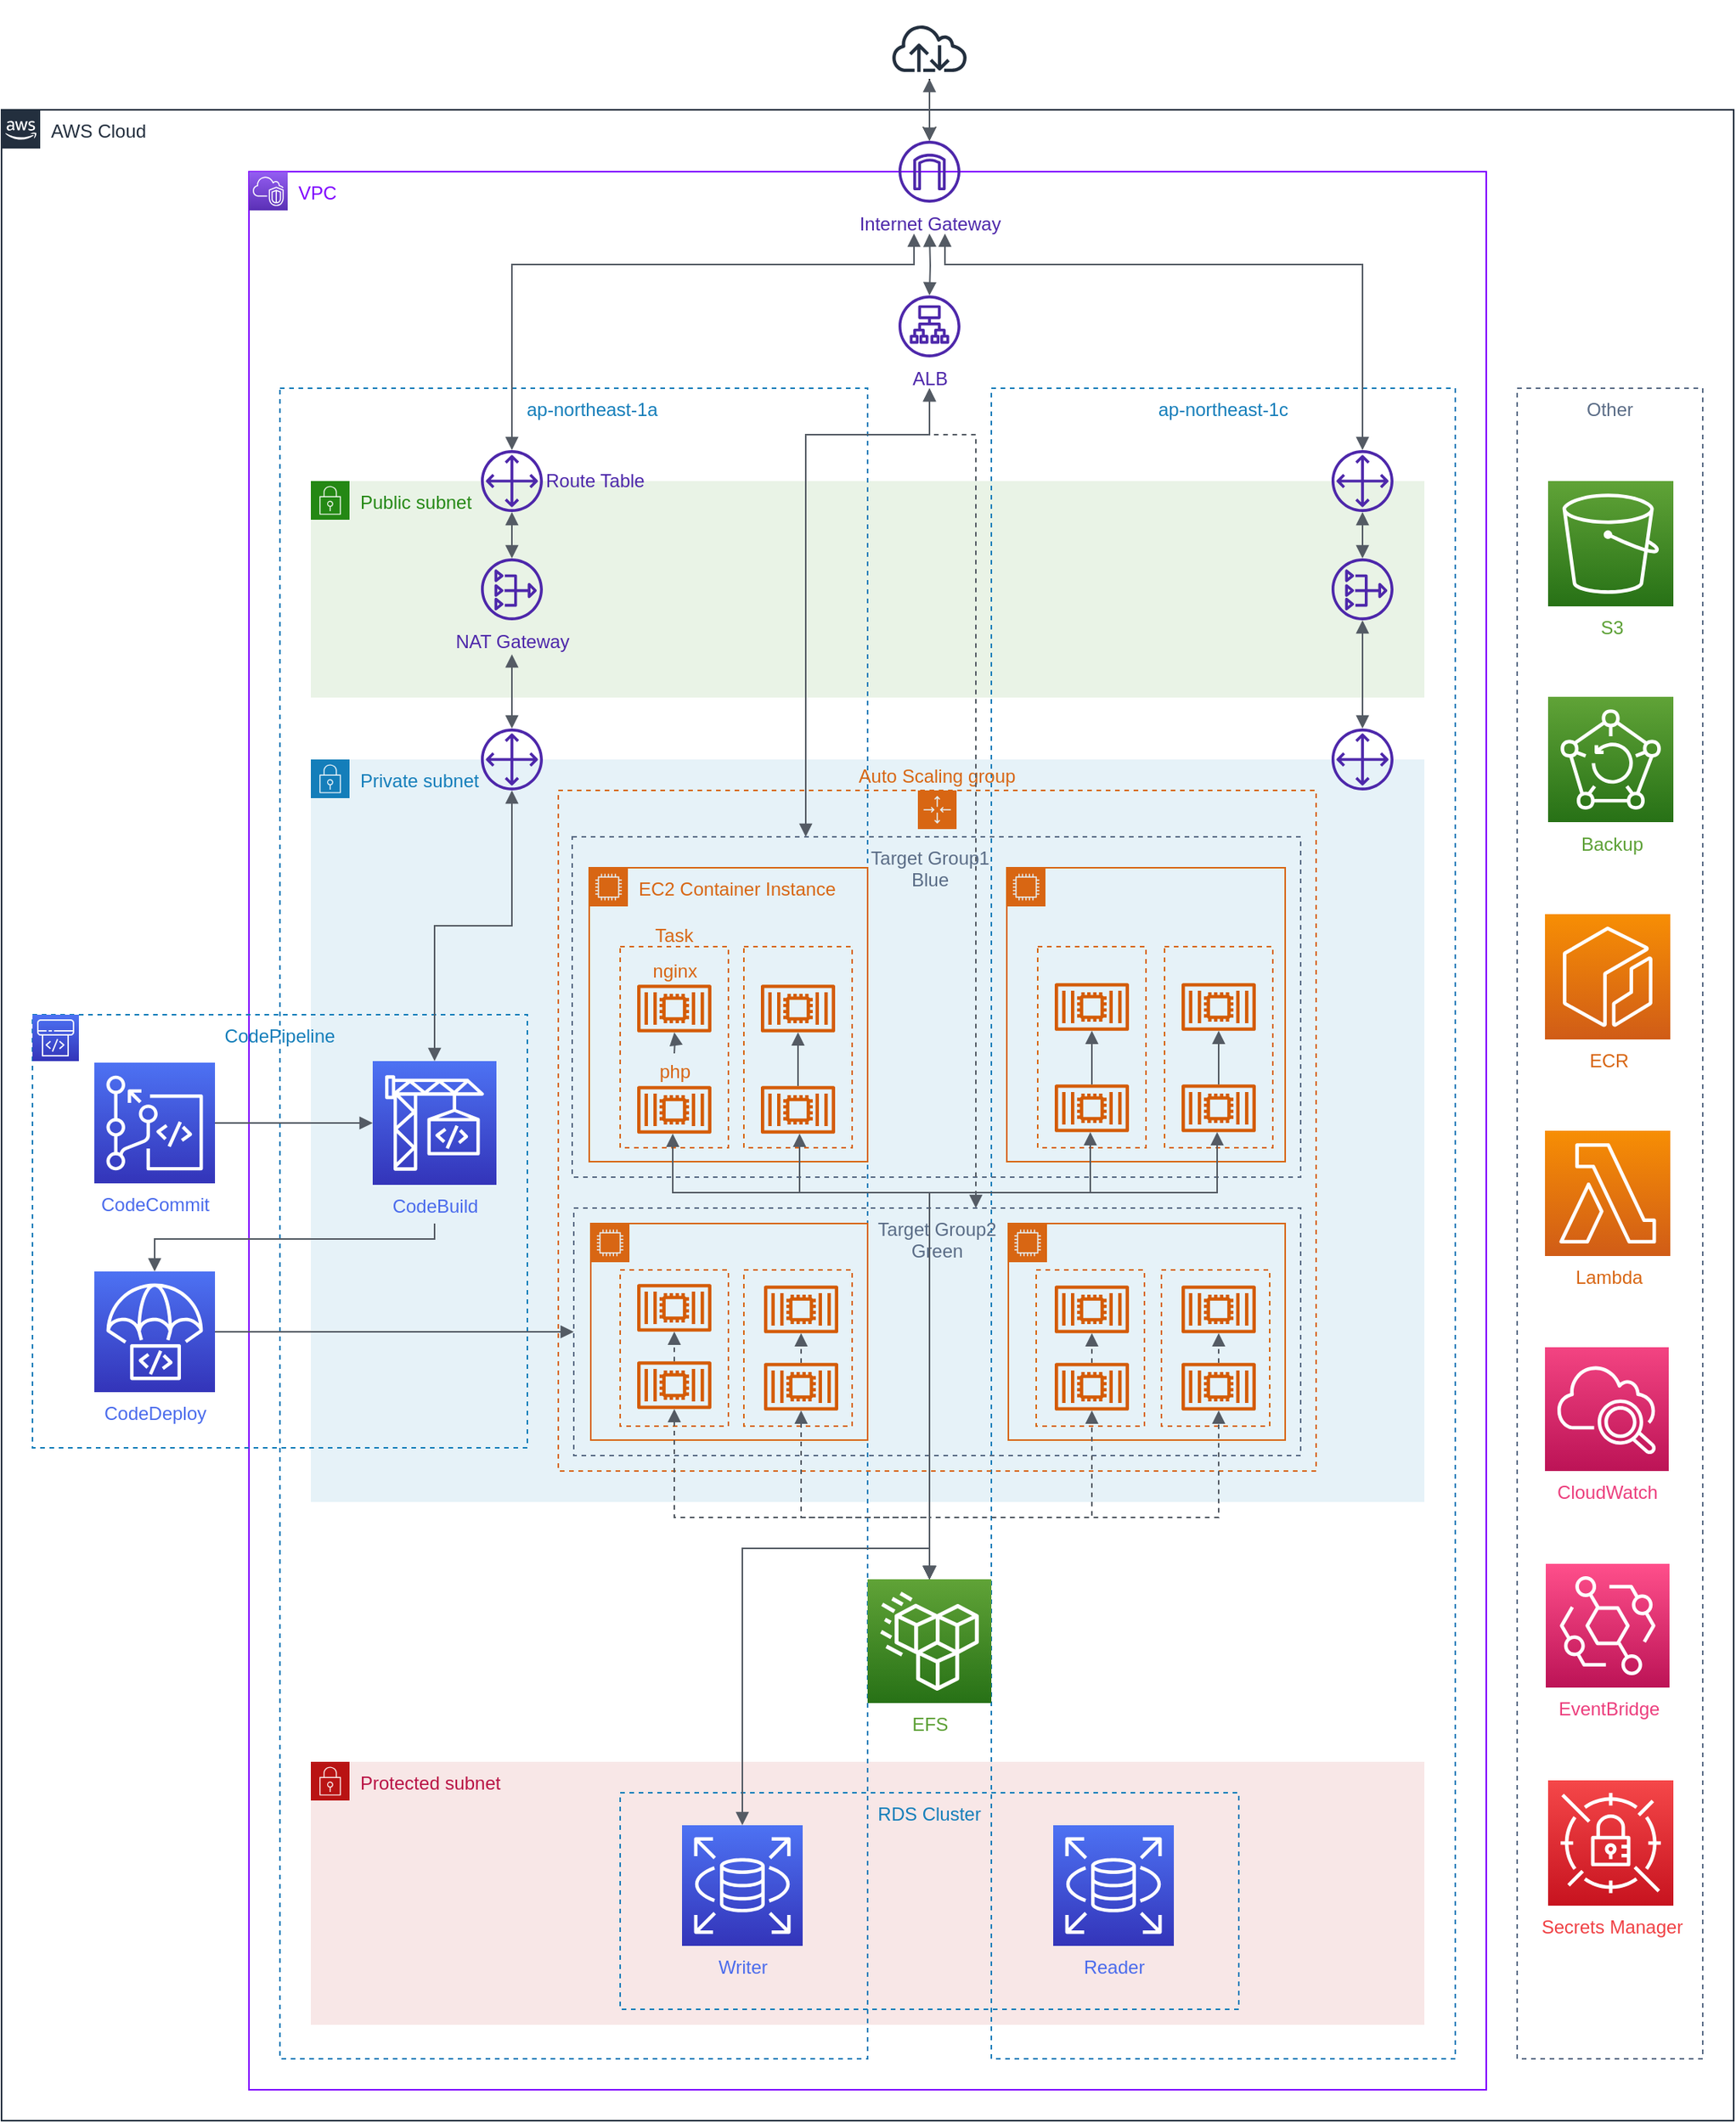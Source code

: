 <mxfile scale="5" border="5">
    <diagram id="7Xa9CpeqHqLi5vjzDkSQ" name="ページ1">
        <mxGraphModel dx="1933" dy="1187" grid="0" gridSize="10" guides="1" tooltips="1" connect="1" arrows="1" fold="1" page="1" pageScale="1" pageWidth="4681" pageHeight="3300" background="#ffffff" math="0" shadow="0">
            <root>
                <mxCell id="0"/>
                <mxCell id="1" parent="0"/>
                <mxCell id="2" value="AWS Cloud" style="points=[[0,0],[0.25,0],[0.5,0],[0.75,0],[1,0],[1,0.25],[1,0.5],[1,0.75],[1,1],[0.75,1],[0.5,1],[0.25,1],[0,1],[0,0.75],[0,0.5],[0,0.25]];outlineConnect=0;gradientColor=none;html=1;whiteSpace=wrap;fontSize=12;fontStyle=0;container=1;pointerEvents=0;collapsible=0;recursiveResize=0;shape=mxgraph.aws4.group;grIcon=mxgraph.aws4.group_aws_cloud_alt;strokeColor=#232F3E;fillColor=none;verticalAlign=top;align=left;spacingLeft=30;fontColor=#232F3E;dashed=0;" parent="1" vertex="1">
                    <mxGeometry x="40" y="140" width="1120" height="1300" as="geometry"/>
                </mxCell>
                <mxCell id="19" value="&lt;font color=&quot;#b91345&quot;&gt;Protected subnet&lt;/font&gt;" style="points=[[0,0],[0.25,0],[0.5,0],[0.75,0],[1,0],[1,0.25],[1,0.5],[1,0.75],[1,1],[0.75,1],[0.5,1],[0.25,1],[0,1],[0,0.75],[0,0.5],[0,0.25]];outlineConnect=0;gradientColor=none;html=1;whiteSpace=wrap;fontSize=12;fontStyle=0;container=1;pointerEvents=0;collapsible=0;recursiveResize=0;shape=mxgraph.aws4.group;grIcon=mxgraph.aws4.group_security_group;grStroke=0;strokeColor=#B91313;fillColor=#F8E7E7;verticalAlign=top;align=left;spacingLeft=30;fontColor=#147EBA;dashed=0;" parent="2" vertex="1">
                    <mxGeometry x="200" y="1068" width="720" height="170" as="geometry"/>
                </mxCell>
                <mxCell id="127" value="RDS Cluster" style="fillColor=none;strokeColor=#147EBA;dashed=1;verticalAlign=top;fontStyle=0;fontColor=#147EBA;" parent="19" vertex="1">
                    <mxGeometry x="200" y="20" width="400" height="140" as="geometry"/>
                </mxCell>
                <mxCell id="5" value="Private subnet" style="points=[[0,0],[0.25,0],[0.5,0],[0.75,0],[1,0],[1,0.25],[1,0.5],[1,0.75],[1,1],[0.75,1],[0.5,1],[0.25,1],[0,1],[0,0.75],[0,0.5],[0,0.25]];outlineConnect=0;gradientColor=none;html=1;whiteSpace=wrap;fontSize=12;fontStyle=0;container=1;pointerEvents=0;collapsible=0;recursiveResize=0;shape=mxgraph.aws4.group;grIcon=mxgraph.aws4.group_security_group;grStroke=0;strokeColor=#147EBA;fillColor=#E6F2F8;verticalAlign=top;align=left;spacingLeft=30;fontColor=#147EBA;dashed=0;" parent="2" vertex="1">
                    <mxGeometry x="200" y="420" width="720" height="480" as="geometry"/>
                </mxCell>
                <mxCell id="133" value="" style="sketch=0;outlineConnect=0;fontColor=#232F3E;gradientColor=none;fillColor=#4D27AA;strokeColor=none;dashed=0;verticalLabelPosition=middle;verticalAlign=middle;align=left;html=1;fontSize=12;fontStyle=0;aspect=fixed;pointerEvents=1;shape=mxgraph.aws4.customer_gateway;labelBackgroundColor=none;labelBorderColor=none;fillStyle=auto;labelPosition=right;" parent="5" vertex="1">
                    <mxGeometry x="660" y="-20" width="40" height="40" as="geometry"/>
                </mxCell>
                <mxCell id="6" value="Public subnet" style="points=[[0,0],[0.25,0],[0.5,0],[0.75,0],[1,0],[1,0.25],[1,0.5],[1,0.75],[1,1],[0.75,1],[0.5,1],[0.25,1],[0,1],[0,0.75],[0,0.5],[0,0.25]];outlineConnect=0;gradientColor=none;html=1;whiteSpace=wrap;fontSize=12;fontStyle=0;container=1;pointerEvents=0;collapsible=0;recursiveResize=0;shape=mxgraph.aws4.group;grIcon=mxgraph.aws4.group_security_group;grStroke=0;strokeColor=#248814;fillColor=#E9F3E6;verticalAlign=top;align=left;spacingLeft=30;fontColor=#248814;dashed=0;" parent="2" vertex="1">
                    <mxGeometry x="200" y="240" width="720" height="140" as="geometry"/>
                </mxCell>
                <mxCell id="33" value="&lt;font color=&quot;#4d27aa&quot;&gt;Route Table&lt;/font&gt;" style="sketch=0;outlineConnect=0;fontColor=#232F3E;gradientColor=none;fillColor=#4D27AA;strokeColor=none;dashed=0;verticalLabelPosition=middle;verticalAlign=middle;align=left;html=1;fontSize=12;fontStyle=0;aspect=fixed;pointerEvents=1;shape=mxgraph.aws4.customer_gateway;labelBackgroundColor=none;labelBorderColor=none;fillStyle=auto;labelPosition=right;" parent="6" vertex="1">
                    <mxGeometry x="110" y="-20" width="40" height="40" as="geometry"/>
                </mxCell>
                <mxCell id="14" value="&lt;font color=&quot;#4d27aa&quot;&gt;NAT Gateway&lt;/font&gt;" style="sketch=0;outlineConnect=0;fontColor=#232F3E;gradientColor=none;fillColor=#4D27AA;strokeColor=none;dashed=0;verticalLabelPosition=bottom;verticalAlign=top;align=center;html=1;fontSize=12;fontStyle=0;aspect=fixed;pointerEvents=1;shape=mxgraph.aws4.nat_gateway;" parent="6" vertex="1">
                    <mxGeometry x="110" y="50" width="40" height="40" as="geometry"/>
                </mxCell>
                <mxCell id="40" value="" style="edgeStyle=orthogonalEdgeStyle;html=1;endArrow=block;elbow=vertical;startArrow=block;startFill=1;endFill=1;strokeColor=#545B64;rounded=0;fontColor=#4D27AA;" parent="6" source="33" target="14" edge="1">
                    <mxGeometry width="100" relative="1" as="geometry">
                        <mxPoint x="220" y="70" as="sourcePoint"/>
                        <mxPoint x="320" y="70" as="targetPoint"/>
                    </mxGeometry>
                </mxCell>
                <mxCell id="3" value="         VPC" style="fillColor=none;strokeColor=#7F00FF;dashed=0;verticalAlign=top;fontStyle=0;fontColor=#7F00FF;align=left;" parent="2" vertex="1">
                    <mxGeometry x="160" y="40" width="800" height="1240" as="geometry"/>
                </mxCell>
                <mxCell id="109" value="CodePipeline" style="fillColor=none;strokeColor=#147EBA;dashed=1;verticalAlign=top;fontStyle=0;fontColor=#147EBA;" parent="2" vertex="1">
                    <mxGeometry x="20" y="585" width="320" height="280" as="geometry"/>
                </mxCell>
                <mxCell id="72" value="ap-northeast-1c" style="fillColor=none;strokeColor=#147EBA;dashed=1;verticalAlign=top;fontStyle=0;fontColor=#147EBA;" parent="2" vertex="1">
                    <mxGeometry x="640" y="180" width="300" height="1080" as="geometry"/>
                </mxCell>
                <mxCell id="10" value="ap-northeast-1a" style="fillColor=none;strokeColor=#147EBA;dashed=1;verticalAlign=top;fontStyle=0;fontColor=#147EBA;spacingRight=0;spacingLeft=24;" parent="2" vertex="1">
                    <mxGeometry x="180" y="180" width="380" height="1080" as="geometry"/>
                </mxCell>
                <mxCell id="142" value="Other" style="fillColor=none;strokeColor=#5A6C86;dashed=1;verticalAlign=top;fontStyle=0;fontColor=#5A6C86;" parent="2" vertex="1">
                    <mxGeometry x="980" y="180" width="120" height="1080" as="geometry"/>
                </mxCell>
                <mxCell id="4" value="" style="sketch=0;points=[[0,0,0],[0.25,0,0],[0.5,0,0],[0.75,0,0],[1,0,0],[0,1,0],[0.25,1,0],[0.5,1,0],[0.75,1,0],[1,1,0],[0,0.25,0],[0,0.5,0],[0,0.75,0],[1,0.25,0],[1,0.5,0],[1,0.75,0]];outlineConnect=0;fontColor=#232F3E;gradientColor=#945DF2;gradientDirection=north;fillColor=#5A30B5;strokeColor=#ffffff;dashed=0;verticalLabelPosition=bottom;verticalAlign=top;align=center;html=1;fontSize=12;fontStyle=0;aspect=fixed;shape=mxgraph.aws4.resourceIcon;resIcon=mxgraph.aws4.vpc;" parent="2" vertex="1">
                    <mxGeometry x="160" y="40" width="25" height="25" as="geometry"/>
                </mxCell>
                <mxCell id="25" value="&lt;font color=&quot;#4d27aa&quot;&gt;Internet Gateway&lt;/font&gt;" style="sketch=0;outlineConnect=0;fontColor=#232F3E;gradientColor=none;fillColor=#4D27AA;strokeColor=none;dashed=0;verticalLabelPosition=bottom;verticalAlign=top;align=center;html=1;fontSize=12;fontStyle=0;aspect=fixed;pointerEvents=1;shape=mxgraph.aws4.internet_gateway;labelBackgroundColor=none;labelBorderColor=none;fillStyle=auto;" parent="2" vertex="1">
                    <mxGeometry x="580" y="20" width="40" height="40" as="geometry"/>
                </mxCell>
                <mxCell id="48" value="&lt;font color=&quot;#4d27aa&quot;&gt;ALB&lt;/font&gt;" style="sketch=0;outlineConnect=0;fontColor=#232F3E;gradientColor=none;fillColor=#4D27AA;strokeColor=none;dashed=0;verticalLabelPosition=bottom;verticalAlign=top;align=center;html=1;fontSize=12;fontStyle=0;aspect=fixed;pointerEvents=1;shape=mxgraph.aws4.application_load_balancer;labelBackgroundColor=none;labelBorderColor=none;fillStyle=auto;" parent="2" vertex="1">
                    <mxGeometry x="580" y="120" width="40" height="40" as="geometry"/>
                </mxCell>
                <mxCell id="49" value="" style="edgeStyle=orthogonalEdgeStyle;html=1;endArrow=block;elbow=vertical;startArrow=block;startFill=1;endFill=1;strokeColor=#545B64;rounded=0;fontColor=#4D27AA;" parent="2" target="48" edge="1">
                    <mxGeometry width="100" relative="1" as="geometry">
                        <mxPoint x="600" y="80" as="sourcePoint"/>
                        <mxPoint x="570" y="120" as="targetPoint"/>
                    </mxGeometry>
                </mxCell>
                <mxCell id="50" value="" style="edgeStyle=orthogonalEdgeStyle;html=1;endArrow=block;elbow=vertical;startArrow=block;startFill=1;endFill=1;strokeColor=#545B64;rounded=0;fontColor=#4D27AA;" parent="2" source="33" edge="1">
                    <mxGeometry width="100" relative="1" as="geometry">
                        <mxPoint x="320" y="200" as="sourcePoint"/>
                        <mxPoint x="590" y="80" as="targetPoint"/>
                        <Array as="points">
                            <mxPoint x="330" y="100"/>
                            <mxPoint x="590" y="100"/>
                        </Array>
                    </mxGeometry>
                </mxCell>
                <mxCell id="35" value="" style="sketch=0;outlineConnect=0;fontColor=#232F3E;gradientColor=none;fillColor=#4D27AA;strokeColor=none;dashed=0;verticalLabelPosition=middle;verticalAlign=middle;align=left;html=1;fontSize=12;fontStyle=0;aspect=fixed;pointerEvents=1;shape=mxgraph.aws4.customer_gateway;labelBackgroundColor=none;labelBorderColor=none;fillStyle=auto;labelPosition=right;" parent="2" vertex="1">
                    <mxGeometry x="310" y="400" width="40" height="40" as="geometry"/>
                </mxCell>
                <mxCell id="38" value="" style="edgeStyle=orthogonalEdgeStyle;html=1;endArrow=block;elbow=vertical;startArrow=block;startFill=1;endFill=1;strokeColor=#545B64;rounded=0;fontColor=#4D27AA;" parent="2" source="35" edge="1">
                    <mxGeometry width="100" relative="1" as="geometry">
                        <mxPoint x="330" y="414" as="sourcePoint"/>
                        <mxPoint x="330" y="352" as="targetPoint"/>
                    </mxGeometry>
                </mxCell>
                <mxCell id="53" value="" style="edgeStyle=orthogonalEdgeStyle;html=1;endArrow=block;elbow=vertical;startArrow=block;startFill=1;endFill=1;strokeColor=#545B64;rounded=0;fontColor=#4D27AA;exitX=0.5;exitY=0;exitDx=0;exitDy=0;exitPerimeter=0;" parent="2" source="52" target="35" edge="1">
                    <mxGeometry width="100" relative="1" as="geometry">
                        <mxPoint x="114" y="470" as="sourcePoint"/>
                        <mxPoint x="294" y="440" as="targetPoint"/>
                    </mxGeometry>
                </mxCell>
                <mxCell id="62" value="&lt;font color=&quot;#5ca035&quot;&gt;EFS&lt;/font&gt;" style="sketch=0;points=[[0,0,0],[0.25,0,0],[0.5,0,0],[0.75,0,0],[1,0,0],[0,1,0],[0.25,1,0],[0.5,1,0],[0.75,1,0],[1,1,0],[0,0.25,0],[0,0.5,0],[0,0.75,0],[1,0.25,0],[1,0.5,0],[1,0.75,0]];outlineConnect=0;fontColor=#232F3E;gradientColor=#60A337;gradientDirection=north;fillColor=#277116;strokeColor=#ffffff;dashed=0;verticalLabelPosition=bottom;verticalAlign=top;align=center;html=1;fontSize=12;fontStyle=0;aspect=fixed;shape=mxgraph.aws4.resourceIcon;resIcon=mxgraph.aws4.efs_standard;labelBackgroundColor=none;labelBorderColor=none;fillStyle=auto;" parent="2" vertex="1">
                    <mxGeometry x="560" y="950" width="80" height="80" as="geometry"/>
                </mxCell>
                <mxCell id="83" value="Auto Scaling group" style="points=[[0,0],[0.25,0],[0.5,0],[0.75,0],[1,0],[1,0.25],[1,0.5],[1,0.75],[1,1],[0.75,1],[0.5,1],[0.25,1],[0,1],[0,0.75],[0,0.5],[0,0.25]];outlineConnect=0;gradientColor=none;html=1;whiteSpace=wrap;fontSize=12;fontStyle=0;container=1;pointerEvents=0;collapsible=0;recursiveResize=0;shape=mxgraph.aws4.groupCenter;grIcon=mxgraph.aws4.group_auto_scaling_group;grStroke=1;strokeColor=#D86613;fillColor=none;verticalAlign=bottom;align=center;fontColor=#D86613;dashed=1;spacingTop=25;labelPosition=center;verticalLabelPosition=top;" parent="2" vertex="1">
                    <mxGeometry x="360" y="440" width="490" height="440" as="geometry"/>
                </mxCell>
                <mxCell id="93" value="Target Group1&#10;Blue" style="fillColor=none;strokeColor=#5A6C86;dashed=1;verticalAlign=top;fontStyle=0;fontColor=#5A6C86;spacingLeft=0;spacingRight=8;" parent="83" vertex="1">
                    <mxGeometry x="9" y="30" width="471" height="220" as="geometry"/>
                </mxCell>
                <mxCell id="95" value="" style="points=[[0,0],[0.25,0],[0.5,0],[0.75,0],[1,0],[1,0.25],[1,0.5],[1,0.75],[1,1],[0.75,1],[0.5,1],[0.25,1],[0,1],[0,0.75],[0,0.5],[0,0.25]];outlineConnect=0;gradientColor=none;html=1;whiteSpace=wrap;fontSize=12;fontStyle=0;container=1;pointerEvents=0;collapsible=0;recursiveResize=0;shape=mxgraph.aws4.group;grIcon=mxgraph.aws4.group_ec2_instance_contents;strokeColor=#D86613;fillColor=none;verticalAlign=top;align=left;spacingLeft=30;fontColor=#D86613;dashed=0;labelBackgroundColor=none;labelBorderColor=none;fillStyle=auto;" parent="83" vertex="1">
                    <mxGeometry x="290" y="50" width="180" height="190" as="geometry"/>
                </mxCell>
                <mxCell id="183" value="" style="fillColor=none;strokeColor=#d86613;dashed=1;verticalAlign=top;fontStyle=0;fontColor=#d86613;" parent="95" vertex="1">
                    <mxGeometry x="102" y="51" width="70" height="130" as="geometry"/>
                </mxCell>
                <mxCell id="96" value="" style="sketch=0;outlineConnect=0;fontColor=#232F3E;gradientColor=none;fillColor=#D45B07;strokeColor=none;dashed=0;verticalLabelPosition=bottom;verticalAlign=top;align=center;html=1;fontSize=12;fontStyle=0;aspect=fixed;pointerEvents=1;shape=mxgraph.aws4.container_2;labelBackgroundColor=none;labelBorderColor=none;fillStyle=auto;" parent="95" vertex="1">
                    <mxGeometry x="113" y="140" width="48" height="31" as="geometry"/>
                </mxCell>
                <mxCell id="164" value="" style="fillColor=none;strokeColor=#d86613;dashed=1;verticalAlign=top;fontStyle=0;fontColor=#d86613;" parent="95" vertex="1">
                    <mxGeometry x="20" y="51" width="70" height="130" as="geometry"/>
                </mxCell>
                <mxCell id="97" value="" style="sketch=0;outlineConnect=0;fontColor=#232F3E;gradientColor=none;fillColor=#D45B07;strokeColor=none;dashed=0;verticalLabelPosition=bottom;verticalAlign=top;align=center;html=1;fontSize=12;fontStyle=0;aspect=fixed;pointerEvents=1;shape=mxgraph.aws4.container_2;labelBackgroundColor=none;labelBorderColor=none;fillStyle=auto;" parent="95" vertex="1">
                    <mxGeometry x="31" y="140" width="48" height="31" as="geometry"/>
                </mxCell>
                <mxCell id="99" value="Target Group2&#10;Green" style="fillColor=none;strokeColor=#5A6C86;dashed=1;verticalAlign=top;fontStyle=0;fontColor=#5A6C86;" parent="83" vertex="1">
                    <mxGeometry x="10" y="270" width="470" height="160" as="geometry"/>
                </mxCell>
                <mxCell id="103" value="" style="points=[[0,0],[0.25,0],[0.5,0],[0.75,0],[1,0],[1,0.25],[1,0.5],[1,0.75],[1,1],[0.75,1],[0.5,1],[0.25,1],[0,1],[0,0.75],[0,0.5],[0,0.25]];outlineConnect=0;gradientColor=none;html=1;whiteSpace=wrap;fontSize=12;fontStyle=0;container=1;pointerEvents=0;collapsible=0;recursiveResize=0;shape=mxgraph.aws4.group;grIcon=mxgraph.aws4.group_ec2_instance_contents;strokeColor=#D86613;fillColor=none;verticalAlign=top;align=left;spacingLeft=30;fontColor=#D86613;dashed=0;labelBackgroundColor=none;labelBorderColor=none;fillStyle=auto;" parent="83" vertex="1">
                    <mxGeometry x="291" y="280" width="179" height="140" as="geometry"/>
                </mxCell>
                <mxCell id="154" value="" style="fillColor=none;strokeColor=#d86613;dashed=1;verticalAlign=top;fontStyle=0;fontColor=#d86613;" parent="103" vertex="1">
                    <mxGeometry x="18" y="30" width="70" height="101" as="geometry"/>
                </mxCell>
                <mxCell id="155" value="" style="fillColor=none;strokeColor=#d86613;dashed=1;verticalAlign=top;fontStyle=0;fontColor=#d86613;" parent="103" vertex="1">
                    <mxGeometry x="99" y="30" width="70" height="101" as="geometry"/>
                </mxCell>
                <mxCell id="84" value="EC2 Container Instance" style="points=[[0,0],[0.25,0],[0.5,0],[0.75,0],[1,0],[1,0.25],[1,0.5],[1,0.75],[1,1],[0.75,1],[0.5,1],[0.25,1],[0,1],[0,0.75],[0,0.5],[0,0.25]];outlineConnect=0;gradientColor=none;html=1;whiteSpace=wrap;fontSize=12;fontStyle=0;container=1;pointerEvents=0;collapsible=0;recursiveResize=0;shape=mxgraph.aws4.group;grIcon=mxgraph.aws4.group_ec2_instance_contents;strokeColor=#D86613;fillColor=none;verticalAlign=top;align=left;spacingLeft=30;fontColor=#D86613;dashed=0;labelBackgroundColor=none;labelBorderColor=none;fillStyle=auto;" parent="83" vertex="1">
                    <mxGeometry x="20" y="50" width="180" height="190" as="geometry"/>
                </mxCell>
                <mxCell id="158" value="" style="fillColor=none;strokeColor=#d86613;dashed=1;verticalAlign=top;fontStyle=0;fontColor=#d86613;" parent="84" vertex="1">
                    <mxGeometry x="100" y="51" width="70" height="130" as="geometry"/>
                </mxCell>
                <mxCell id="156" value="Task" style="fillColor=none;strokeColor=#d86613;dashed=1;verticalAlign=bottom;fontStyle=0;fontColor=#d86613;spacing=0;labelPosition=center;verticalLabelPosition=top;align=center;" parent="84" vertex="1">
                    <mxGeometry x="20" y="51" width="70" height="130" as="geometry"/>
                </mxCell>
                <mxCell id="86" value="&lt;div style=&quot;text-align: left;&quot;&gt;&lt;span style=&quot;background-color: initial;&quot;&gt;&lt;font color=&quot;#d86613&quot;&gt;php&lt;/font&gt;&lt;/span&gt;&lt;/div&gt;" style="sketch=0;outlineConnect=0;fontColor=#232F3E;gradientColor=none;fillColor=#D45B07;strokeColor=none;dashed=0;verticalLabelPosition=top;verticalAlign=bottom;align=center;html=1;fontSize=12;fontStyle=0;aspect=fixed;pointerEvents=1;shape=mxgraph.aws4.container_2;labelBackgroundColor=none;labelBorderColor=none;fillStyle=auto;labelPosition=center;" parent="84" vertex="1">
                    <mxGeometry x="31" y="141" width="48" height="31" as="geometry"/>
                </mxCell>
                <mxCell id="157" value="&lt;div style=&quot;text-align: left;&quot;&gt;&lt;span style=&quot;background-color: initial;&quot;&gt;&lt;font color=&quot;#d86613&quot;&gt;nginx&lt;/font&gt;&lt;/span&gt;&lt;/div&gt;" style="sketch=0;outlineConnect=0;fontColor=#232F3E;gradientColor=none;fillColor=#D45B07;strokeColor=none;dashed=0;verticalLabelPosition=top;verticalAlign=bottom;align=center;html=1;fontSize=12;fontStyle=0;aspect=fixed;pointerEvents=1;shape=mxgraph.aws4.container_2;labelBackgroundColor=none;labelBorderColor=none;fillStyle=auto;labelPosition=center;" parent="84" vertex="1">
                    <mxGeometry x="31" y="75.5" width="48" height="31" as="geometry"/>
                </mxCell>
                <mxCell id="85" value="" style="sketch=0;outlineConnect=0;fontColor=#232F3E;gradientColor=none;fillColor=#D45B07;strokeColor=none;dashed=0;verticalLabelPosition=bottom;verticalAlign=top;align=center;html=1;fontSize=12;fontStyle=0;aspect=fixed;pointerEvents=1;shape=mxgraph.aws4.container_2;labelBackgroundColor=none;labelBorderColor=none;fillStyle=auto;" parent="84" vertex="1">
                    <mxGeometry x="111" y="141" width="48" height="31" as="geometry"/>
                </mxCell>
                <mxCell id="159" value="" style="edgeStyle=orthogonalEdgeStyle;html=1;endArrow=block;elbow=vertical;startArrow=none;endFill=1;strokeColor=#545B64;rounded=0;fontColor=#d86613;" parent="84" target="157" edge="1">
                    <mxGeometry width="100" relative="1" as="geometry">
                        <mxPoint x="55" y="120" as="sourcePoint"/>
                        <mxPoint x="-80" y="460" as="targetPoint"/>
                    </mxGeometry>
                </mxCell>
                <mxCell id="160" value="" style="sketch=0;outlineConnect=0;fontColor=#232F3E;gradientColor=none;fillColor=#D45B07;strokeColor=none;dashed=0;verticalLabelPosition=bottom;verticalAlign=top;align=center;html=1;fontSize=12;fontStyle=0;aspect=fixed;pointerEvents=1;shape=mxgraph.aws4.container_2;labelBackgroundColor=none;labelBorderColor=none;fillStyle=auto;" parent="84" vertex="1">
                    <mxGeometry x="111" y="75.5" width="48" height="31" as="geometry"/>
                </mxCell>
                <mxCell id="162" value="" style="edgeStyle=orthogonalEdgeStyle;html=1;endArrow=block;elbow=vertical;startArrow=none;endFill=1;strokeColor=#545B64;rounded=0;fontColor=#d86613;" parent="84" source="85" target="160" edge="1">
                    <mxGeometry width="100" relative="1" as="geometry">
                        <mxPoint x="-100" y="460" as="sourcePoint"/>
                        <mxPoint y="460" as="targetPoint"/>
                    </mxGeometry>
                </mxCell>
                <mxCell id="100" value="" style="points=[[0,0],[0.25,0],[0.5,0],[0.75,0],[1,0],[1,0.25],[1,0.5],[1,0.75],[1,1],[0.75,1],[0.5,1],[0.25,1],[0,1],[0,0.75],[0,0.5],[0,0.25]];outlineConnect=0;gradientColor=none;html=1;whiteSpace=wrap;fontSize=12;fontStyle=0;container=1;pointerEvents=0;collapsible=0;recursiveResize=0;shape=mxgraph.aws4.group;grIcon=mxgraph.aws4.group_ec2_instance_contents;strokeColor=#D86613;fillColor=none;verticalAlign=top;align=left;spacingLeft=30;fontColor=#D86613;dashed=0;labelBackgroundColor=none;labelBorderColor=none;fillStyle=auto;" parent="83" vertex="1">
                    <mxGeometry x="21" y="280" width="179" height="140" as="geometry"/>
                </mxCell>
                <mxCell id="153" value="" style="fillColor=none;strokeColor=#d86613;dashed=1;verticalAlign=top;fontStyle=0;fontColor=#d86613;" parent="100" vertex="1">
                    <mxGeometry x="99" y="30" width="70" height="101" as="geometry"/>
                </mxCell>
                <mxCell id="101" value="" style="sketch=0;outlineConnect=0;fontColor=#232F3E;gradientColor=none;fillColor=#D45B07;strokeColor=none;dashed=0;verticalLabelPosition=bottom;verticalAlign=top;align=center;html=1;fontSize=12;fontStyle=0;aspect=fixed;pointerEvents=1;shape=mxgraph.aws4.container_2;labelBackgroundColor=none;labelBorderColor=none;fillStyle=auto;" parent="83" vertex="1">
                    <mxGeometry x="133" y="370" width="48" height="31" as="geometry"/>
                </mxCell>
                <mxCell id="148" value="" style="sketch=0;outlineConnect=0;fontColor=#232F3E;gradientColor=none;fillColor=#D45B07;strokeColor=none;dashed=0;verticalLabelPosition=bottom;verticalAlign=top;align=center;html=1;fontSize=12;fontStyle=0;aspect=fixed;pointerEvents=1;shape=mxgraph.aws4.container_2;labelBackgroundColor=none;labelBorderColor=none;fillStyle=auto;" parent="83" vertex="1">
                    <mxGeometry x="133" y="320" width="48" height="31" as="geometry"/>
                </mxCell>
                <mxCell id="150" value="" style="edgeStyle=orthogonalEdgeStyle;html=1;endArrow=block;elbow=vertical;startArrow=none;endFill=1;strokeColor=#545B64;rounded=0;dashed=1;fontColor=#d86613;" parent="83" source="101" target="148" edge="1">
                    <mxGeometry width="100" relative="1" as="geometry">
                        <mxPoint x="50" y="490" as="sourcePoint"/>
                        <mxPoint x="150" y="490" as="targetPoint"/>
                    </mxGeometry>
                </mxCell>
                <mxCell id="146" value="" style="sketch=0;outlineConnect=0;fontColor=#232F3E;gradientColor=none;fillColor=#D45B07;strokeColor=none;dashed=0;verticalLabelPosition=bottom;verticalAlign=top;align=center;html=1;fontSize=12;fontStyle=0;aspect=fixed;pointerEvents=1;shape=mxgraph.aws4.container_2;labelBackgroundColor=none;labelBorderColor=none;fillStyle=auto;" parent="83" vertex="1">
                    <mxGeometry x="321" y="320" width="48" height="31" as="geometry"/>
                </mxCell>
                <mxCell id="105" value="" style="sketch=0;outlineConnect=0;fontColor=#232F3E;gradientColor=none;fillColor=#D45B07;strokeColor=none;dashed=0;verticalLabelPosition=bottom;verticalAlign=top;align=center;html=1;fontSize=12;fontStyle=0;aspect=fixed;pointerEvents=1;shape=mxgraph.aws4.container_2;labelBackgroundColor=none;labelBorderColor=none;fillStyle=auto;" parent="83" vertex="1">
                    <mxGeometry x="321" y="370" width="48" height="31" as="geometry"/>
                </mxCell>
                <mxCell id="145" value="" style="sketch=0;outlineConnect=0;fontColor=#232F3E;gradientColor=none;fillColor=#D45B07;strokeColor=none;dashed=0;verticalLabelPosition=bottom;verticalAlign=top;align=center;html=1;fontSize=12;fontStyle=0;aspect=fixed;pointerEvents=1;shape=mxgraph.aws4.container_2;labelBackgroundColor=none;labelBorderColor=none;fillStyle=auto;" parent="83" vertex="1">
                    <mxGeometry x="403" y="320" width="48" height="31" as="geometry"/>
                </mxCell>
                <mxCell id="104" value="" style="sketch=0;outlineConnect=0;fontColor=#232F3E;gradientColor=none;fillColor=#D45B07;strokeColor=none;dashed=0;verticalLabelPosition=bottom;verticalAlign=top;align=center;html=1;fontSize=12;fontStyle=0;aspect=fixed;pointerEvents=1;shape=mxgraph.aws4.container_2;labelBackgroundColor=none;labelBorderColor=none;fillStyle=auto;" parent="83" vertex="1">
                    <mxGeometry x="403" y="370" width="48" height="31" as="geometry"/>
                </mxCell>
                <mxCell id="151" value="" style="edgeStyle=orthogonalEdgeStyle;html=1;endArrow=block;elbow=vertical;startArrow=none;endFill=1;strokeColor=#545B64;rounded=0;dashed=1;fontColor=#d86613;" parent="83" source="105" target="146" edge="1">
                    <mxGeometry width="100" relative="1" as="geometry">
                        <mxPoint x="330" y="520" as="sourcePoint"/>
                        <mxPoint x="430" y="520" as="targetPoint"/>
                    </mxGeometry>
                </mxCell>
                <mxCell id="152" value="" style="edgeStyle=orthogonalEdgeStyle;html=1;endArrow=block;elbow=vertical;startArrow=none;endFill=1;strokeColor=#545B64;rounded=0;dashed=1;fontColor=#d86613;" parent="83" source="104" target="145" edge="1">
                    <mxGeometry width="100" relative="1" as="geometry">
                        <mxPoint x="330" y="490" as="sourcePoint"/>
                        <mxPoint x="430" y="490" as="targetPoint"/>
                    </mxGeometry>
                </mxCell>
                <mxCell id="144" value="" style="fillColor=none;strokeColor=#d86613;dashed=1;verticalAlign=top;fontStyle=0;fontColor=#d86613;" parent="83" vertex="1">
                    <mxGeometry x="40" y="310" width="70" height="101" as="geometry"/>
                </mxCell>
                <mxCell id="147" value="" style="sketch=0;outlineConnect=0;fontColor=#232F3E;gradientColor=none;fillColor=#D45B07;strokeColor=none;dashed=0;verticalLabelPosition=bottom;verticalAlign=top;align=center;html=1;fontSize=12;fontStyle=0;aspect=fixed;pointerEvents=1;shape=mxgraph.aws4.container_2;labelBackgroundColor=none;labelBorderColor=none;fillStyle=auto;" parent="83" vertex="1">
                    <mxGeometry x="51" y="319" width="48" height="31" as="geometry"/>
                </mxCell>
                <mxCell id="102" value="" style="sketch=0;outlineConnect=0;fontColor=#232F3E;gradientColor=none;fillColor=#D45B07;strokeColor=none;dashed=0;verticalLabelPosition=bottom;verticalAlign=top;align=center;html=1;fontSize=12;fontStyle=0;aspect=fixed;pointerEvents=1;shape=mxgraph.aws4.container_2;labelBackgroundColor=none;labelBorderColor=none;fillStyle=auto;" parent="83" vertex="1">
                    <mxGeometry x="51" y="369" width="48" height="31" as="geometry"/>
                </mxCell>
                <mxCell id="149" value="" style="edgeStyle=orthogonalEdgeStyle;html=1;endArrow=block;elbow=vertical;startArrow=none;endFill=1;strokeColor=#545B64;rounded=0;fontColor=#d86613;dashed=1;" parent="83" source="102" target="147" edge="1">
                    <mxGeometry width="100" relative="1" as="geometry">
                        <mxPoint y="570" as="sourcePoint"/>
                        <mxPoint x="100" y="570" as="targetPoint"/>
                    </mxGeometry>
                </mxCell>
                <mxCell id="163" value="" style="sketch=0;outlineConnect=0;fontColor=#232F3E;gradientColor=none;fillColor=#D45B07;strokeColor=none;dashed=0;verticalLabelPosition=bottom;verticalAlign=top;align=center;html=1;fontSize=12;fontStyle=0;aspect=fixed;pointerEvents=1;shape=mxgraph.aws4.container_2;labelBackgroundColor=none;labelBorderColor=none;fillStyle=auto;" parent="83" vertex="1">
                    <mxGeometry x="321" y="124.5" width="48" height="31" as="geometry"/>
                </mxCell>
                <mxCell id="166" value="" style="edgeStyle=orthogonalEdgeStyle;html=1;endArrow=block;elbow=vertical;startArrow=none;endFill=1;strokeColor=#545B64;rounded=0;fontColor=#d86613;" parent="83" source="97" target="163" edge="1">
                    <mxGeometry width="100" relative="1" as="geometry">
                        <mxPoint x="830" y="260" as="sourcePoint"/>
                        <mxPoint x="930" y="260" as="targetPoint"/>
                    </mxGeometry>
                </mxCell>
                <mxCell id="184" value="" style="sketch=0;outlineConnect=0;fontColor=#232F3E;gradientColor=none;fillColor=#D45B07;strokeColor=none;dashed=0;verticalLabelPosition=bottom;verticalAlign=top;align=center;html=1;fontSize=12;fontStyle=0;aspect=fixed;pointerEvents=1;shape=mxgraph.aws4.container_2;labelBackgroundColor=none;labelBorderColor=none;fillStyle=auto;" parent="83" vertex="1">
                    <mxGeometry x="403" y="124.5" width="48" height="31" as="geometry"/>
                </mxCell>
                <mxCell id="168" value="" style="edgeStyle=orthogonalEdgeStyle;html=1;endArrow=block;elbow=vertical;startArrow=none;endFill=1;strokeColor=#545B64;rounded=0;fontColor=#d86613;" parent="83" source="96" target="184" edge="1">
                    <mxGeometry width="100" relative="1" as="geometry">
                        <mxPoint x="1000" y="220" as="sourcePoint"/>
                        <mxPoint x="427" y="160.41" as="targetPoint"/>
                    </mxGeometry>
                </mxCell>
                <mxCell id="52" value="&lt;span style=&quot;color: rgb(74, 107, 236);&quot;&gt;CodeBuild&lt;/span&gt;" style="sketch=0;points=[[0,0,0],[0.25,0,0],[0.5,0,0],[0.75,0,0],[1,0,0],[0,1,0],[0.25,1,0],[0.5,1,0],[0.75,1,0],[1,1,0],[0,0.25,0],[0,0.5,0],[0,0.75,0],[1,0.25,0],[1,0.5,0],[1,0.75,0]];outlineConnect=0;fontColor=#232F3E;gradientColor=#4D72F3;gradientDirection=north;fillColor=#3334B9;strokeColor=#ffffff;dashed=0;verticalLabelPosition=bottom;verticalAlign=top;align=center;html=1;fontSize=12;fontStyle=0;aspect=fixed;shape=mxgraph.aws4.resourceIcon;resIcon=mxgraph.aws4.codebuild;labelBackgroundColor=none;labelBorderColor=none;fillStyle=auto;" parent="2" vertex="1">
                    <mxGeometry x="240" y="615" width="80" height="80" as="geometry"/>
                </mxCell>
                <mxCell id="51" value="" style="edgeStyle=orthogonalEdgeStyle;html=1;endArrow=block;elbow=vertical;startArrow=block;startFill=1;endFill=1;strokeColor=#545B64;rounded=0;fontColor=#4D27AA;" parent="2" source="93" edge="1">
                    <mxGeometry width="100" relative="1" as="geometry">
                        <mxPoint x="460" y="610" as="sourcePoint"/>
                        <mxPoint x="600" y="180" as="targetPoint"/>
                        <Array as="points">
                            <mxPoint x="520" y="210"/>
                            <mxPoint x="600" y="210"/>
                        </Array>
                    </mxGeometry>
                </mxCell>
                <mxCell id="107" value="&lt;font color=&quot;#4a6bec&quot;&gt;CodeCommit&lt;/font&gt;" style="sketch=0;points=[[0,0,0],[0.25,0,0],[0.5,0,0],[0.75,0,0],[1,0,0],[0,1,0],[0.25,1,0],[0.5,1,0],[0.75,1,0],[1,1,0],[0,0.25,0],[0,0.5,0],[0,0.75,0],[1,0.25,0],[1,0.5,0],[1,0.75,0]];outlineConnect=0;fontColor=#232F3E;gradientColor=#4D72F3;gradientDirection=north;fillColor=#3334B9;strokeColor=#ffffff;dashed=0;verticalLabelPosition=bottom;verticalAlign=top;align=center;html=1;fontSize=12;fontStyle=0;aspect=fixed;shape=mxgraph.aws4.resourceIcon;resIcon=mxgraph.aws4.codecommit;" parent="2" vertex="1">
                    <mxGeometry x="60" y="616" width="78" height="78" as="geometry"/>
                </mxCell>
                <mxCell id="108" value="&lt;span style=&quot;color: rgb(74, 107, 236);&quot;&gt;CodeDeploy&lt;/span&gt;" style="sketch=0;points=[[0,0,0],[0.25,0,0],[0.5,0,0],[0.75,0,0],[1,0,0],[0,1,0],[0.25,1,0],[0.5,1,0],[0.75,1,0],[1,1,0],[0,0.25,0],[0,0.5,0],[0,0.75,0],[1,0.25,0],[1,0.5,0],[1,0.75,0]];outlineConnect=0;fontColor=#232F3E;gradientColor=#4D72F3;gradientDirection=north;fillColor=#3334B9;strokeColor=#ffffff;dashed=0;verticalLabelPosition=bottom;verticalAlign=top;align=center;html=1;fontSize=12;fontStyle=0;aspect=fixed;shape=mxgraph.aws4.resourceIcon;resIcon=mxgraph.aws4.codedeploy;" parent="2" vertex="1">
                    <mxGeometry x="60" y="751" width="78" height="78" as="geometry"/>
                </mxCell>
                <mxCell id="110" value="" style="sketch=0;points=[[0,0,0],[0.25,0,0],[0.5,0,0],[0.75,0,0],[1,0,0],[0,1,0],[0.25,1,0],[0.5,1,0],[0.75,1,0],[1,1,0],[0,0.25,0],[0,0.5,0],[0,0.75,0],[1,0.25,0],[1,0.5,0],[1,0.75,0]];outlineConnect=0;fontColor=#232F3E;gradientColor=#4D72F3;gradientDirection=north;fillColor=#3334B9;strokeColor=#ffffff;dashed=0;verticalLabelPosition=bottom;verticalAlign=top;align=center;html=1;fontSize=12;fontStyle=0;aspect=fixed;shape=mxgraph.aws4.resourceIcon;resIcon=mxgraph.aws4.codepipeline;" parent="2" vertex="1">
                    <mxGeometry x="20" y="585" width="30" height="30" as="geometry"/>
                </mxCell>
                <mxCell id="111" value="" style="edgeStyle=orthogonalEdgeStyle;html=1;endArrow=block;elbow=vertical;startArrow=none;endFill=1;strokeColor=#545B64;rounded=0;exitX=1;exitY=0.5;exitDx=0;exitDy=0;exitPerimeter=0;entryX=0;entryY=0.5;entryDx=0;entryDy=0;entryPerimeter=0;" parent="2" source="107" target="52" edge="1">
                    <mxGeometry width="100" relative="1" as="geometry">
                        <mxPoint x="60" y="525" as="sourcePoint"/>
                        <mxPoint x="160" y="525" as="targetPoint"/>
                    </mxGeometry>
                </mxCell>
                <mxCell id="112" value="" style="edgeStyle=orthogonalEdgeStyle;html=1;endArrow=block;elbow=vertical;startArrow=none;endFill=1;strokeColor=#545B64;rounded=0;entryX=0.5;entryY=0;entryDx=0;entryDy=0;entryPerimeter=0;" parent="2" target="108" edge="1">
                    <mxGeometry width="100" relative="1" as="geometry">
                        <mxPoint x="280" y="720" as="sourcePoint"/>
                        <mxPoint x="140" y="485" as="targetPoint"/>
                        <Array as="points">
                            <mxPoint x="280" y="730"/>
                            <mxPoint x="99" y="730"/>
                        </Array>
                    </mxGeometry>
                </mxCell>
                <mxCell id="113" value="" style="edgeStyle=orthogonalEdgeStyle;html=1;endArrow=block;elbow=vertical;startArrow=none;endFill=1;strokeColor=#545B64;rounded=0;exitX=1;exitY=0.5;exitDx=0;exitDy=0;exitPerimeter=0;entryX=0;entryY=0.5;entryDx=0;entryDy=0;" parent="2" source="108" target="99" edge="1">
                    <mxGeometry width="100" relative="1" as="geometry">
                        <mxPoint x="50" y="400" as="sourcePoint"/>
                        <mxPoint x="150" y="400" as="targetPoint"/>
                    </mxGeometry>
                </mxCell>
                <mxCell id="115" value="" style="edgeStyle=orthogonalEdgeStyle;html=1;endArrow=block;elbow=vertical;startArrow=block;startFill=1;endFill=1;strokeColor=#545B64;rounded=0;entryX=0.5;entryY=0;entryDx=0;entryDy=0;entryPerimeter=0;" parent="2" source="86" target="62" edge="1">
                    <mxGeometry width="100" relative="1" as="geometry">
                        <mxPoint x="420" y="800" as="sourcePoint"/>
                        <mxPoint x="520" y="800" as="targetPoint"/>
                        <Array as="points">
                            <mxPoint x="434" y="700"/>
                            <mxPoint x="600" y="700"/>
                        </Array>
                    </mxGeometry>
                </mxCell>
                <mxCell id="117" value="" style="edgeStyle=orthogonalEdgeStyle;html=1;endArrow=block;elbow=vertical;startArrow=block;startFill=1;endFill=1;strokeColor=#545B64;rounded=0;entryX=0.5;entryY=0;entryDx=0;entryDy=0;entryPerimeter=0;" parent="2" source="85" target="62" edge="1">
                    <mxGeometry width="100" relative="1" as="geometry">
                        <mxPoint x="430" y="800" as="sourcePoint"/>
                        <mxPoint x="530" y="800" as="targetPoint"/>
                        <Array as="points">
                            <mxPoint x="516" y="700"/>
                            <mxPoint x="600" y="700"/>
                        </Array>
                    </mxGeometry>
                </mxCell>
                <mxCell id="118" value="" style="edgeStyle=orthogonalEdgeStyle;html=1;endArrow=block;elbow=vertical;startArrow=block;startFill=1;endFill=1;strokeColor=#545B64;rounded=0;exitX=0.5;exitY=0;exitDx=0;exitDy=0;exitPerimeter=0;" parent="2" source="62" target="97" edge="1">
                    <mxGeometry width="100" relative="1" as="geometry">
                        <mxPoint x="730" y="800" as="sourcePoint"/>
                        <mxPoint x="830" y="800" as="targetPoint"/>
                        <Array as="points">
                            <mxPoint x="600" y="700"/>
                            <mxPoint x="704" y="700"/>
                        </Array>
                    </mxGeometry>
                </mxCell>
                <mxCell id="119" value="" style="edgeStyle=orthogonalEdgeStyle;html=1;endArrow=block;elbow=vertical;startArrow=block;startFill=1;endFill=1;strokeColor=#545B64;rounded=0;exitX=0.5;exitY=0;exitDx=0;exitDy=0;exitPerimeter=0;" parent="2" source="125" target="96" edge="1">
                    <mxGeometry width="100" relative="1" as="geometry">
                        <mxPoint x="700" y="790" as="sourcePoint"/>
                        <mxPoint x="800" y="790" as="targetPoint"/>
                        <Array as="points">
                            <mxPoint x="479" y="930"/>
                            <mxPoint x="600" y="930"/>
                            <mxPoint x="600" y="700"/>
                            <mxPoint x="786" y="700"/>
                        </Array>
                    </mxGeometry>
                </mxCell>
                <mxCell id="120" value="" style="edgeStyle=orthogonalEdgeStyle;html=1;endArrow=block;elbow=vertical;startArrow=block;startFill=1;endFill=1;strokeColor=#545B64;rounded=0;dashed=1;entryX=0.5;entryY=0;entryDx=0;entryDy=0;entryPerimeter=0;" parent="2" source="102" target="62" edge="1">
                    <mxGeometry width="100" relative="1" as="geometry">
                        <mxPoint x="390" y="800" as="sourcePoint"/>
                        <mxPoint x="490" y="800" as="targetPoint"/>
                        <Array as="points">
                            <mxPoint x="435" y="910"/>
                            <mxPoint x="600" y="910"/>
                        </Array>
                    </mxGeometry>
                </mxCell>
                <mxCell id="121" value="" style="edgeStyle=orthogonalEdgeStyle;html=1;endArrow=block;elbow=vertical;startArrow=block;startFill=1;endFill=1;strokeColor=#545B64;rounded=0;dashed=1;entryX=0.5;entryY=0;entryDx=0;entryDy=0;entryPerimeter=0;" parent="2" source="101" target="62" edge="1">
                    <mxGeometry width="100" relative="1" as="geometry">
                        <mxPoint x="370" y="800" as="sourcePoint"/>
                        <mxPoint x="470" y="800" as="targetPoint"/>
                        <Array as="points">
                            <mxPoint x="517" y="910"/>
                            <mxPoint x="600" y="910"/>
                        </Array>
                    </mxGeometry>
                </mxCell>
                <mxCell id="122" value="" style="edgeStyle=orthogonalEdgeStyle;html=1;endArrow=block;elbow=vertical;startArrow=block;startFill=1;endFill=1;strokeColor=#545B64;rounded=0;dashed=1;exitX=0.5;exitY=0;exitDx=0;exitDy=0;exitPerimeter=0;" parent="2" source="62" target="105" edge="1">
                    <mxGeometry width="100" relative="1" as="geometry">
                        <mxPoint x="430" y="800" as="sourcePoint"/>
                        <mxPoint x="530" y="800" as="targetPoint"/>
                        <Array as="points">
                            <mxPoint x="600" y="910"/>
                            <mxPoint x="705" y="910"/>
                        </Array>
                    </mxGeometry>
                </mxCell>
                <mxCell id="123" value="" style="edgeStyle=orthogonalEdgeStyle;html=1;endArrow=block;elbow=vertical;startArrow=block;startFill=1;endFill=1;strokeColor=#545B64;rounded=0;dashed=1;exitX=0.5;exitY=0;exitDx=0;exitDy=0;exitPerimeter=0;" parent="2" source="62" target="104" edge="1">
                    <mxGeometry width="100" relative="1" as="geometry">
                        <mxPoint x="410" y="810" as="sourcePoint"/>
                        <mxPoint x="510" y="810" as="targetPoint"/>
                        <Array as="points">
                            <mxPoint x="600" y="910"/>
                            <mxPoint x="787" y="910"/>
                        </Array>
                    </mxGeometry>
                </mxCell>
                <mxCell id="125" value="&lt;span style=&quot;color: rgb(74, 107, 236);&quot;&gt;Writer&lt;/span&gt;" style="sketch=0;points=[[0,0,0],[0.25,0,0],[0.5,0,0],[0.75,0,0],[1,0,0],[0,1,0],[0.25,1,0],[0.5,1,0],[0.75,1,0],[1,1,0],[0,0.25,0],[0,0.5,0],[0,0.75,0],[1,0.25,0],[1,0.5,0],[1,0.75,0]];outlineConnect=0;fontColor=#232F3E;gradientColor=#4D72F3;gradientDirection=north;fillColor=#3334B9;strokeColor=#ffffff;dashed=0;verticalLabelPosition=bottom;verticalAlign=top;align=center;html=1;fontSize=12;fontStyle=0;aspect=fixed;shape=mxgraph.aws4.resourceIcon;resIcon=mxgraph.aws4.rds;" parent="2" vertex="1">
                    <mxGeometry x="440" y="1109" width="78" height="78" as="geometry"/>
                </mxCell>
                <mxCell id="128" value="&lt;span style=&quot;color: rgb(74, 107, 236);&quot;&gt;Reader&lt;/span&gt;" style="sketch=0;points=[[0,0,0],[0.25,0,0],[0.5,0,0],[0.75,0,0],[1,0,0],[0,1,0],[0.25,1,0],[0.5,1,0],[0.75,1,0],[1,1,0],[0,0.25,0],[0,0.5,0],[0,0.75,0],[1,0.25,0],[1,0.5,0],[1,0.75,0]];outlineConnect=0;fontColor=#232F3E;gradientColor=#4D72F3;gradientDirection=north;fillColor=#3334B9;strokeColor=#ffffff;dashed=0;verticalLabelPosition=bottom;verticalAlign=top;align=center;html=1;fontSize=12;fontStyle=0;aspect=fixed;shape=mxgraph.aws4.resourceIcon;resIcon=mxgraph.aws4.rds;" parent="2" vertex="1">
                    <mxGeometry x="680" y="1109" width="78" height="78" as="geometry"/>
                </mxCell>
                <mxCell id="129" value="" style="sketch=0;outlineConnect=0;fontColor=#232F3E;gradientColor=none;fillColor=#4D27AA;strokeColor=none;dashed=0;verticalLabelPosition=middle;verticalAlign=middle;align=left;html=1;fontSize=12;fontStyle=0;aspect=fixed;pointerEvents=1;shape=mxgraph.aws4.customer_gateway;labelBackgroundColor=none;labelBorderColor=none;fillStyle=auto;labelPosition=right;" parent="2" vertex="1">
                    <mxGeometry x="860" y="220" width="40" height="40" as="geometry"/>
                </mxCell>
                <mxCell id="130" value="" style="sketch=0;outlineConnect=0;fontColor=#232F3E;gradientColor=none;fillColor=#4D27AA;strokeColor=none;dashed=0;verticalLabelPosition=bottom;verticalAlign=top;align=center;html=1;fontSize=12;fontStyle=0;aspect=fixed;pointerEvents=1;shape=mxgraph.aws4.nat_gateway;" parent="2" vertex="1">
                    <mxGeometry x="860" y="290" width="40" height="40" as="geometry"/>
                </mxCell>
                <mxCell id="131" value="" style="edgeStyle=orthogonalEdgeStyle;html=1;endArrow=block;elbow=vertical;startArrow=block;startFill=1;endFill=1;strokeColor=#545B64;rounded=0;fontColor=#4D27AA;" parent="2" source="129" target="130" edge="1">
                    <mxGeometry width="100" relative="1" as="geometry">
                        <mxPoint x="650" y="-70" as="sourcePoint"/>
                        <mxPoint x="750" y="-70" as="targetPoint"/>
                    </mxGeometry>
                </mxCell>
                <mxCell id="132" value="" style="edgeStyle=orthogonalEdgeStyle;html=1;endArrow=block;elbow=vertical;startArrow=block;startFill=1;endFill=1;strokeColor=#545B64;rounded=0;fontColor=#4a6bec;" parent="2" target="129" edge="1">
                    <mxGeometry width="100" relative="1" as="geometry">
                        <mxPoint x="610" y="80" as="sourcePoint"/>
                        <mxPoint x="890" y="210" as="targetPoint"/>
                        <Array as="points">
                            <mxPoint x="610" y="100"/>
                            <mxPoint x="880" y="100"/>
                        </Array>
                    </mxGeometry>
                </mxCell>
                <mxCell id="136" value="&lt;span style=&quot;color: rgb(92, 160, 53);&quot;&gt;Backup&lt;br&gt;&lt;/span&gt;" style="sketch=0;points=[[0,0,0],[0.25,0,0],[0.5,0,0],[0.75,0,0],[1,0,0],[0,1,0],[0.25,1,0],[0.5,1,0],[0.75,1,0],[1,1,0],[0,0.25,0],[0,0.5,0],[0,0.75,0],[1,0.25,0],[1,0.5,0],[1,0.75,0]];outlineConnect=0;fontColor=#232F3E;gradientColor=#60A337;gradientDirection=north;fillColor=#277116;strokeColor=#ffffff;dashed=0;verticalLabelPosition=bottom;verticalAlign=top;align=center;html=1;fontSize=12;fontStyle=0;aspect=fixed;shape=mxgraph.aws4.resourceIcon;resIcon=mxgraph.aws4.backup;" parent="2" vertex="1">
                    <mxGeometry x="1000" y="379.5" width="81" height="81" as="geometry"/>
                </mxCell>
                <mxCell id="137" value="&lt;span style=&quot;color: rgb(216, 102, 19); text-align: left;&quot;&gt;ECR&lt;/span&gt;" style="sketch=0;points=[[0,0,0],[0.25,0,0],[0.5,0,0],[0.75,0,0],[1,0,0],[0,1,0],[0.25,1,0],[0.5,1,0],[0.75,1,0],[1,1,0],[0,0.25,0],[0,0.5,0],[0,0.75,0],[1,0.25,0],[1,0.5,0],[1,0.75,0]];outlineConnect=0;fontColor=#232F3E;gradientColor=#F78E04;gradientDirection=north;fillColor=#D05C17;strokeColor=#ffffff;dashed=0;verticalLabelPosition=bottom;verticalAlign=top;align=center;html=1;fontSize=12;fontStyle=0;aspect=fixed;shape=mxgraph.aws4.resourceIcon;resIcon=mxgraph.aws4.ecr;" parent="2" vertex="1">
                    <mxGeometry x="998" y="520" width="81" height="81" as="geometry"/>
                </mxCell>
                <mxCell id="138" value="&lt;font color=&quot;#ec3e7d&quot;&gt;CloudWatch&lt;/font&gt;" style="sketch=0;points=[[0,0,0],[0.25,0,0],[0.5,0,0],[0.75,0,0],[1,0,0],[0,1,0],[0.25,1,0],[0.5,1,0],[0.75,1,0],[1,1,0],[0,0.25,0],[0,0.5,0],[0,0.75,0],[1,0.25,0],[1,0.5,0],[1,0.75,0]];points=[[0,0,0],[0.25,0,0],[0.5,0,0],[0.75,0,0],[1,0,0],[0,1,0],[0.25,1,0],[0.5,1,0],[0.75,1,0],[1,1,0],[0,0.25,0],[0,0.5,0],[0,0.75,0],[1,0.25,0],[1,0.5,0],[1,0.75,0]];outlineConnect=0;fontColor=#232F3E;gradientColor=#F34482;gradientDirection=north;fillColor=#BC1356;strokeColor=#ffffff;dashed=0;verticalLabelPosition=bottom;verticalAlign=top;align=center;html=1;fontSize=12;fontStyle=0;aspect=fixed;shape=mxgraph.aws4.resourceIcon;resIcon=mxgraph.aws4.cloudwatch_2;" parent="2" vertex="1">
                    <mxGeometry x="998" y="800" width="80" height="80" as="geometry"/>
                </mxCell>
                <mxCell id="139" value="&lt;span style=&quot;color: rgb(92, 160, 53);&quot;&gt;S3&lt;/span&gt;" style="sketch=0;points=[[0,0,0],[0.25,0,0],[0.5,0,0],[0.75,0,0],[1,0,0],[0,1,0],[0.25,1,0],[0.5,1,0],[0.75,1,0],[1,1,0],[0,0.25,0],[0,0.5,0],[0,0.75,0],[1,0.25,0],[1,0.5,0],[1,0.75,0]];outlineConnect=0;fontColor=#232F3E;gradientColor=#60A337;gradientDirection=north;fillColor=#277116;strokeColor=#ffffff;dashed=0;verticalLabelPosition=bottom;verticalAlign=top;align=center;html=1;fontSize=12;fontStyle=0;aspect=fixed;shape=mxgraph.aws4.resourceIcon;resIcon=mxgraph.aws4.s3;" parent="2" vertex="1">
                    <mxGeometry x="1000" y="240" width="81" height="81" as="geometry"/>
                </mxCell>
                <mxCell id="140" value="&lt;span style=&quot;color: rgb(216, 102, 19); text-align: left;&quot;&gt;Lambda&lt;/span&gt;" style="sketch=0;points=[[0,0,0],[0.25,0,0],[0.5,0,0],[0.75,0,0],[1,0,0],[0,1,0],[0.25,1,0],[0.5,1,0],[0.75,1,0],[1,1,0],[0,0.25,0],[0,0.5,0],[0,0.75,0],[1,0.25,0],[1,0.5,0],[1,0.75,0]];outlineConnect=0;fontColor=#232F3E;gradientColor=#F78E04;gradientDirection=north;fillColor=#D05C17;strokeColor=#ffffff;dashed=0;verticalLabelPosition=bottom;verticalAlign=top;align=center;html=1;fontSize=12;fontStyle=0;aspect=fixed;shape=mxgraph.aws4.resourceIcon;resIcon=mxgraph.aws4.lambda;" parent="2" vertex="1">
                    <mxGeometry x="998" y="660" width="81" height="81" as="geometry"/>
                </mxCell>
                <mxCell id="141" value="&lt;span style=&quot;color: rgb(236, 62, 125);&quot;&gt;EventBridge&lt;/span&gt;" style="sketch=0;points=[[0,0,0],[0.25,0,0],[0.5,0,0],[0.75,0,0],[1,0,0],[0,1,0],[0.25,1,0],[0.5,1,0],[0.75,1,0],[1,1,0],[0,0.25,0],[0,0.5,0],[0,0.75,0],[1,0.25,0],[1,0.5,0],[1,0.75,0]];outlineConnect=0;fontColor=#232F3E;gradientColor=#FF4F8B;gradientDirection=north;fillColor=#BC1356;strokeColor=#ffffff;dashed=0;verticalLabelPosition=bottom;verticalAlign=top;align=center;html=1;fontSize=12;fontStyle=0;aspect=fixed;shape=mxgraph.aws4.resourceIcon;resIcon=mxgraph.aws4.eventbridge;" parent="2" vertex="1">
                    <mxGeometry x="998.5" y="940" width="80" height="80" as="geometry"/>
                </mxCell>
                <mxCell id="134" value="" style="edgeStyle=orthogonalEdgeStyle;html=1;endArrow=block;elbow=vertical;startArrow=block;startFill=1;endFill=1;strokeColor=#545B64;rounded=0;fontColor=#4D27AA;" parent="2" source="133" target="130" edge="1">
                    <mxGeometry width="100" relative="1" as="geometry">
                        <mxPoint x="840" y="274" as="sourcePoint"/>
                        <mxPoint x="880" y="352" as="targetPoint"/>
                    </mxGeometry>
                </mxCell>
                <mxCell id="143" value="&lt;font color=&quot;#f04144&quot;&gt;Secrets Manager&lt;/font&gt;" style="sketch=0;points=[[0,0,0],[0.25,0,0],[0.5,0,0],[0.75,0,0],[1,0,0],[0,1,0],[0.25,1,0],[0.5,1,0],[0.75,1,0],[1,1,0],[0,0.25,0],[0,0.5,0],[0,0.75,0],[1,0.25,0],[1,0.5,0],[1,0.75,0]];outlineConnect=0;fontColor=#232F3E;gradientColor=#F54749;gradientDirection=north;fillColor=#C7131F;strokeColor=#ffffff;dashed=0;verticalLabelPosition=bottom;verticalAlign=top;align=center;html=1;fontSize=12;fontStyle=0;aspect=fixed;shape=mxgraph.aws4.resourceIcon;resIcon=mxgraph.aws4.secrets_manager;" parent="2" vertex="1">
                    <mxGeometry x="1000" y="1080" width="81" height="81" as="geometry"/>
                </mxCell>
                <mxCell id="135" value="" style="edgeStyle=none;html=1;fontColor=#4a6bec;" parent="1" target="25" edge="1">
                    <mxGeometry relative="1" as="geometry">
                        <mxPoint x="640" y="120" as="sourcePoint"/>
                    </mxGeometry>
                </mxCell>
                <mxCell id="24" value="" style="sketch=0;outlineConnect=0;fontColor=#232F3E;gradientColor=none;strokeColor=#232F3E;fillColor=none;dashed=0;verticalLabelPosition=bottom;verticalAlign=top;align=center;html=1;fontSize=12;fontStyle=0;aspect=fixed;shape=mxgraph.aws4.resourceIcon;resIcon=mxgraph.aws4.internet;labelBackgroundColor=none;labelBorderColor=none;fillStyle=auto;" parent="1" vertex="1">
                    <mxGeometry x="610" y="70" width="60" height="60" as="geometry"/>
                </mxCell>
                <mxCell id="26" value="" style="edgeStyle=orthogonalEdgeStyle;html=1;endArrow=block;elbow=vertical;startArrow=block;startFill=1;endFill=1;strokeColor=#545B64;rounded=0;fontColor=#4D27AA;" parent="1" source="25" edge="1">
                    <mxGeometry width="100" relative="1" as="geometry">
                        <mxPoint x="640" y="206.0" as="sourcePoint"/>
                        <mxPoint x="640" y="120" as="targetPoint"/>
                        <Array as="points"/>
                    </mxGeometry>
                </mxCell>
                <mxCell id="106" value="" style="edgeStyle=orthogonalEdgeStyle;html=1;endArrow=block;elbow=vertical;startArrow=block;startFill=1;endFill=1;strokeColor=#545B64;rounded=0;fontColor=#4D27AA;dashed=1;" parent="1" source="99" edge="1">
                    <mxGeometry width="100" relative="1" as="geometry">
                        <mxPoint x="580" y="640" as="sourcePoint"/>
                        <mxPoint x="640" y="320" as="targetPoint"/>
                        <Array as="points">
                            <mxPoint x="670" y="350"/>
                            <mxPoint x="640" y="350"/>
                        </Array>
                    </mxGeometry>
                </mxCell>
            </root>
        </mxGraphModel>
    </diagram>
</mxfile>